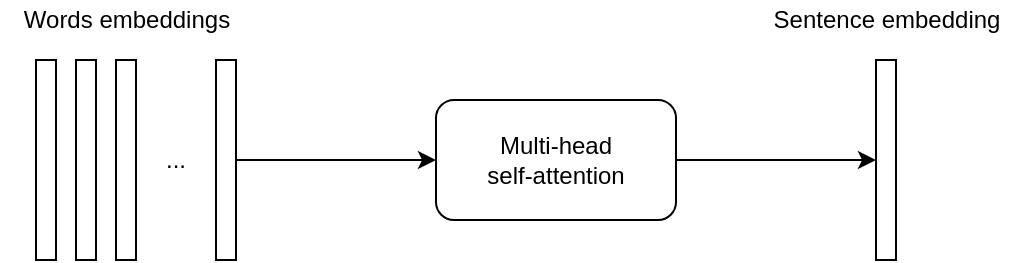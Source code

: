 <mxfile version="13.3.1" type="github">
  <diagram id="8PiFhN0lOcC597OMzhLN" name="Page-1">
    <mxGraphModel dx="999" dy="662" grid="1" gridSize="10" guides="1" tooltips="1" connect="1" arrows="1" fold="1" page="1" pageScale="1" pageWidth="850" pageHeight="1100" math="0" shadow="0">
      <root>
        <mxCell id="0" />
        <mxCell id="1" parent="0" />
        <mxCell id="tEIT_M-lIr8KalQBd7Zy-1" value="" style="rounded=0;whiteSpace=wrap;html=1;" vertex="1" parent="1">
          <mxGeometry x="70" y="140" width="10" height="100" as="geometry" />
        </mxCell>
        <mxCell id="tEIT_M-lIr8KalQBd7Zy-2" value="" style="rounded=0;whiteSpace=wrap;html=1;" vertex="1" parent="1">
          <mxGeometry x="90" y="140" width="10" height="100" as="geometry" />
        </mxCell>
        <mxCell id="tEIT_M-lIr8KalQBd7Zy-3" value="" style="rounded=0;whiteSpace=wrap;html=1;" vertex="1" parent="1">
          <mxGeometry x="110" y="140" width="10" height="100" as="geometry" />
        </mxCell>
        <mxCell id="tEIT_M-lIr8KalQBd7Zy-4" value="" style="rounded=0;whiteSpace=wrap;html=1;" vertex="1" parent="1">
          <mxGeometry x="160" y="140" width="10" height="100" as="geometry" />
        </mxCell>
        <mxCell id="tEIT_M-lIr8KalQBd7Zy-5" value="..." style="text;html=1;strokeColor=none;fillColor=none;align=center;verticalAlign=middle;whiteSpace=wrap;rounded=0;" vertex="1" parent="1">
          <mxGeometry x="120" y="180" width="40" height="20" as="geometry" />
        </mxCell>
        <mxCell id="tEIT_M-lIr8KalQBd7Zy-6" value="Words embeddings" style="text;html=1;strokeColor=none;fillColor=none;align=center;verticalAlign=middle;whiteSpace=wrap;rounded=0;" vertex="1" parent="1">
          <mxGeometry x="52.5" y="110" width="125" height="20" as="geometry" />
        </mxCell>
        <mxCell id="tEIT_M-lIr8KalQBd7Zy-7" value="" style="rounded=0;whiteSpace=wrap;html=1;" vertex="1" parent="1">
          <mxGeometry x="490" y="140" width="10" height="100" as="geometry" />
        </mxCell>
        <mxCell id="tEIT_M-lIr8KalQBd7Zy-8" value="&lt;div&gt;Multi-head&lt;/div&gt;&lt;div&gt;self-attention&lt;br&gt;&lt;/div&gt;" style="rounded=1;whiteSpace=wrap;html=1;" vertex="1" parent="1">
          <mxGeometry x="270" y="160" width="120" height="60" as="geometry" />
        </mxCell>
        <mxCell id="tEIT_M-lIr8KalQBd7Zy-9" value="" style="endArrow=classic;html=1;exitX=1;exitY=0.5;exitDx=0;exitDy=0;entryX=0;entryY=0.5;entryDx=0;entryDy=0;" edge="1" parent="1" source="tEIT_M-lIr8KalQBd7Zy-4" target="tEIT_M-lIr8KalQBd7Zy-8">
          <mxGeometry width="50" height="50" relative="1" as="geometry">
            <mxPoint x="400" y="360" as="sourcePoint" />
            <mxPoint x="450" y="310" as="targetPoint" />
          </mxGeometry>
        </mxCell>
        <mxCell id="tEIT_M-lIr8KalQBd7Zy-10" value="" style="endArrow=classic;html=1;exitX=1;exitY=0.5;exitDx=0;exitDy=0;entryX=0;entryY=0.5;entryDx=0;entryDy=0;" edge="1" parent="1" source="tEIT_M-lIr8KalQBd7Zy-8" target="tEIT_M-lIr8KalQBd7Zy-7">
          <mxGeometry width="50" height="50" relative="1" as="geometry">
            <mxPoint x="400" y="360" as="sourcePoint" />
            <mxPoint x="450" y="310" as="targetPoint" />
          </mxGeometry>
        </mxCell>
        <mxCell id="tEIT_M-lIr8KalQBd7Zy-11" value="Sentence embedding" style="text;html=1;strokeColor=none;fillColor=none;align=center;verticalAlign=middle;whiteSpace=wrap;rounded=0;" vertex="1" parent="1">
          <mxGeometry x="432.5" y="110" width="125" height="20" as="geometry" />
        </mxCell>
      </root>
    </mxGraphModel>
  </diagram>
</mxfile>
